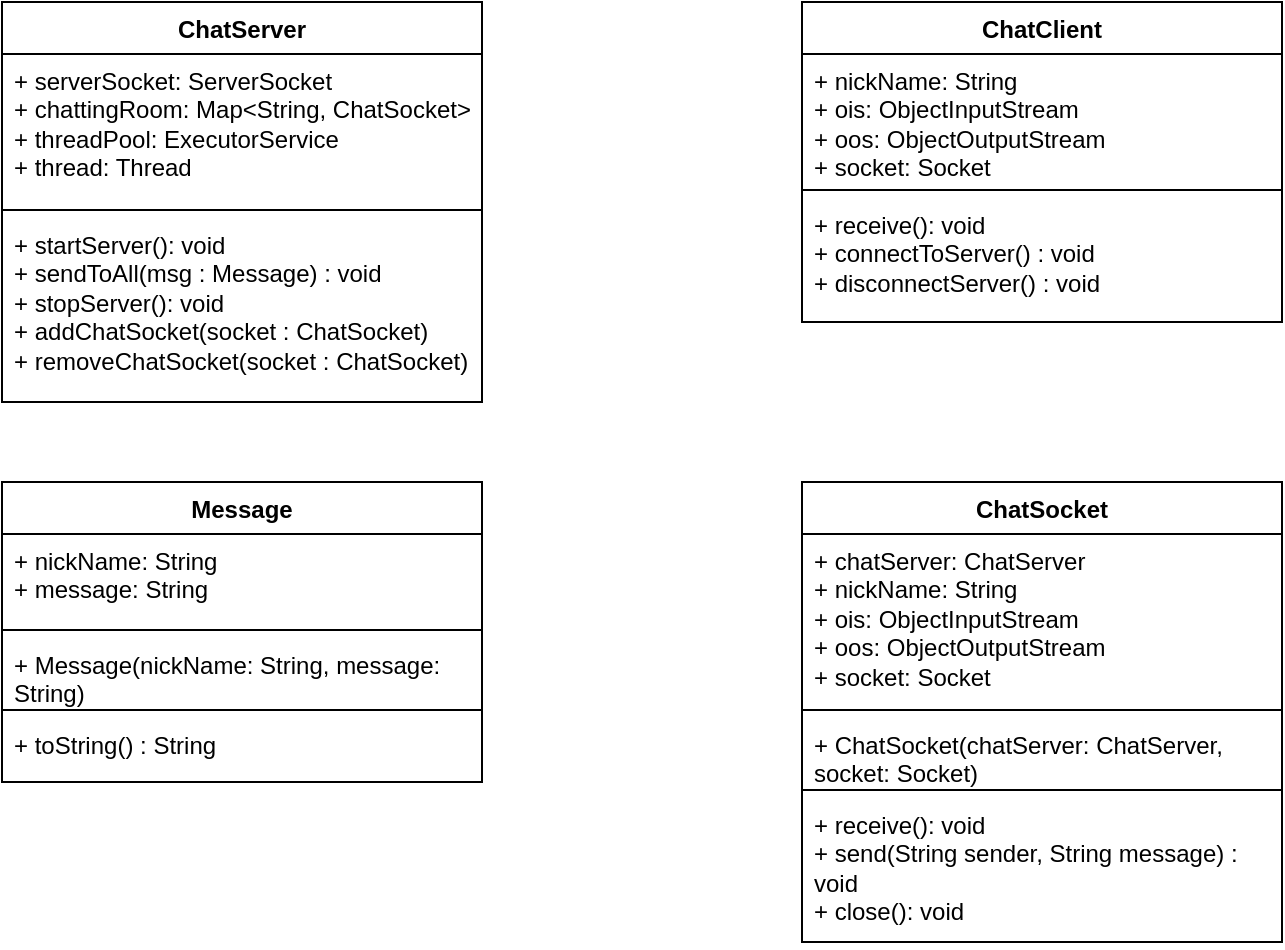 <mxfile version="24.7.2" type="device">
  <diagram name="페이지-1" id="Z1S-KfGZleMHR6X-gFGn">
    <mxGraphModel dx="1631" dy="1025" grid="1" gridSize="10" guides="1" tooltips="1" connect="1" arrows="1" fold="1" page="1" pageScale="1" pageWidth="827" pageHeight="1169" background="none" math="0" shadow="0">
      <root>
        <mxCell id="0" />
        <mxCell id="1" parent="0" />
        <mxCell id="n32i5Z1ZwP20C322o2zh-1" value="ChatClient" style="swimlane;fontStyle=1;align=center;verticalAlign=top;childLayout=stackLayout;horizontal=1;startSize=26;horizontalStack=0;resizeParent=1;resizeParentMax=0;resizeLast=0;collapsible=1;marginBottom=0;whiteSpace=wrap;html=1;" parent="1" vertex="1">
          <mxGeometry x="480" y="160" width="240" height="160" as="geometry" />
        </mxCell>
        <mxCell id="n32i5Z1ZwP20C322o2zh-2" value="+ nickName: String&lt;div&gt;+ ois: ObjectInputStream&lt;br&gt;&lt;/div&gt;&lt;div&gt;+ oos: ObjectOutputStream&lt;/div&gt;&lt;div&gt;+ socket: Socket&lt;/div&gt;" style="text;strokeColor=none;fillColor=none;align=left;verticalAlign=top;spacingLeft=4;spacingRight=4;overflow=hidden;rotatable=0;points=[[0,0.5],[1,0.5]];portConstraint=eastwest;whiteSpace=wrap;html=1;" parent="n32i5Z1ZwP20C322o2zh-1" vertex="1">
          <mxGeometry y="26" width="240" height="64" as="geometry" />
        </mxCell>
        <mxCell id="n32i5Z1ZwP20C322o2zh-3" value="" style="line;strokeWidth=1;fillColor=none;align=left;verticalAlign=middle;spacingTop=-1;spacingLeft=3;spacingRight=3;rotatable=0;labelPosition=right;points=[];portConstraint=eastwest;strokeColor=inherit;" parent="n32i5Z1ZwP20C322o2zh-1" vertex="1">
          <mxGeometry y="90" width="240" height="8" as="geometry" />
        </mxCell>
        <mxCell id="n32i5Z1ZwP20C322o2zh-4" value="+ receive(): void&lt;div&gt;+ connectToServer() : void&lt;/div&gt;&lt;div&gt;+ disconnectServer() : void&lt;/div&gt;" style="text;strokeColor=none;fillColor=none;align=left;verticalAlign=top;spacingLeft=4;spacingRight=4;overflow=hidden;rotatable=0;points=[[0,0.5],[1,0.5]];portConstraint=eastwest;whiteSpace=wrap;html=1;" parent="n32i5Z1ZwP20C322o2zh-1" vertex="1">
          <mxGeometry y="98" width="240" height="62" as="geometry" />
        </mxCell>
        <mxCell id="n32i5Z1ZwP20C322o2zh-5" value="ChatSocket" style="swimlane;fontStyle=1;align=center;verticalAlign=top;childLayout=stackLayout;horizontal=1;startSize=26;horizontalStack=0;resizeParent=1;resizeParentMax=0;resizeLast=0;collapsible=1;marginBottom=0;whiteSpace=wrap;html=1;" parent="1" vertex="1">
          <mxGeometry x="480" y="400" width="240" height="230" as="geometry" />
        </mxCell>
        <mxCell id="n32i5Z1ZwP20C322o2zh-6" value="&lt;div&gt;+ chatServer: ChatServer&lt;/div&gt;+ nickName: String&lt;div&gt;+ ois: ObjectInputStream&lt;br&gt;&lt;/div&gt;&lt;div&gt;+ oos: ObjectOutputStream&lt;/div&gt;&lt;div&gt;+ socket: Socket&lt;/div&gt;" style="text;strokeColor=none;fillColor=none;align=left;verticalAlign=top;spacingLeft=4;spacingRight=4;overflow=hidden;rotatable=0;points=[[0,0.5],[1,0.5]];portConstraint=eastwest;whiteSpace=wrap;html=1;" parent="n32i5Z1ZwP20C322o2zh-5" vertex="1">
          <mxGeometry y="26" width="240" height="84" as="geometry" />
        </mxCell>
        <mxCell id="n32i5Z1ZwP20C322o2zh-7" value="" style="line;strokeWidth=1;fillColor=none;align=left;verticalAlign=middle;spacingTop=-1;spacingLeft=3;spacingRight=3;rotatable=0;labelPosition=right;points=[];portConstraint=eastwest;strokeColor=inherit;" parent="n32i5Z1ZwP20C322o2zh-5" vertex="1">
          <mxGeometry y="110" width="240" height="8" as="geometry" />
        </mxCell>
        <mxCell id="n32i5Z1ZwP20C322o2zh-13" value="+ ChatSocket(chatServer: ChatServer, socket: Socket)" style="text;strokeColor=none;fillColor=none;align=left;verticalAlign=top;spacingLeft=4;spacingRight=4;overflow=hidden;rotatable=0;points=[[0,0.5],[1,0.5]];portConstraint=eastwest;whiteSpace=wrap;html=1;" parent="n32i5Z1ZwP20C322o2zh-5" vertex="1">
          <mxGeometry y="118" width="240" height="32" as="geometry" />
        </mxCell>
        <mxCell id="n32i5Z1ZwP20C322o2zh-14" value="" style="line;strokeWidth=1;fillColor=none;align=left;verticalAlign=middle;spacingTop=-1;spacingLeft=3;spacingRight=3;rotatable=0;labelPosition=right;points=[];portConstraint=eastwest;strokeColor=inherit;" parent="n32i5Z1ZwP20C322o2zh-5" vertex="1">
          <mxGeometry y="150" width="240" height="8" as="geometry" />
        </mxCell>
        <mxCell id="n32i5Z1ZwP20C322o2zh-8" value="+ receive(): void&lt;div&gt;+ send(String sender, String message) : void&lt;/div&gt;&lt;div&gt;+ close(): void&lt;/div&gt;" style="text;strokeColor=none;fillColor=none;align=left;verticalAlign=top;spacingLeft=4;spacingRight=4;overflow=hidden;rotatable=0;points=[[0,0.5],[1,0.5]];portConstraint=eastwest;whiteSpace=wrap;html=1;" parent="n32i5Z1ZwP20C322o2zh-5" vertex="1">
          <mxGeometry y="158" width="240" height="72" as="geometry" />
        </mxCell>
        <mxCell id="n32i5Z1ZwP20C322o2zh-9" value="ChatServer" style="swimlane;fontStyle=1;align=center;verticalAlign=top;childLayout=stackLayout;horizontal=1;startSize=26;horizontalStack=0;resizeParent=1;resizeParentMax=0;resizeLast=0;collapsible=1;marginBottom=0;whiteSpace=wrap;html=1;" parent="1" vertex="1">
          <mxGeometry x="80" y="160" width="240" height="200" as="geometry" />
        </mxCell>
        <mxCell id="n32i5Z1ZwP20C322o2zh-10" value="+ serverSocket: ServerSocket&lt;div&gt;+ chattingRoom: Map&amp;lt;String, ChatSocket&amp;gt;&lt;br&gt;&lt;/div&gt;&lt;div&gt;+ threadPool: ExecutorService&lt;/div&gt;&lt;div&gt;+ thread: Thread&lt;/div&gt;" style="text;strokeColor=none;fillColor=none;align=left;verticalAlign=top;spacingLeft=4;spacingRight=4;overflow=hidden;rotatable=0;points=[[0,0.5],[1,0.5]];portConstraint=eastwest;whiteSpace=wrap;html=1;" parent="n32i5Z1ZwP20C322o2zh-9" vertex="1">
          <mxGeometry y="26" width="240" height="74" as="geometry" />
        </mxCell>
        <mxCell id="n32i5Z1ZwP20C322o2zh-11" value="" style="line;strokeWidth=1;fillColor=none;align=left;verticalAlign=middle;spacingTop=-1;spacingLeft=3;spacingRight=3;rotatable=0;labelPosition=right;points=[];portConstraint=eastwest;strokeColor=inherit;" parent="n32i5Z1ZwP20C322o2zh-9" vertex="1">
          <mxGeometry y="100" width="240" height="8" as="geometry" />
        </mxCell>
        <mxCell id="n32i5Z1ZwP20C322o2zh-12" value="+ startServer(): void&lt;div&gt;+ sendToAll(&lt;span style=&quot;background-color: initial;&quot;&gt;msg :&amp;nbsp;&lt;/span&gt;&lt;span style=&quot;background-color: initial;&quot;&gt;Message) : void&lt;/span&gt;&lt;/div&gt;&lt;div&gt;+ stopServer(): void&lt;/div&gt;&lt;div&gt;+ addChatSocket(socket : ChatSocket)&lt;/div&gt;&lt;div&gt;+ removeChatSocket(socket : ChatSocket)&lt;/div&gt;" style="text;strokeColor=none;fillColor=none;align=left;verticalAlign=top;spacingLeft=4;spacingRight=4;overflow=hidden;rotatable=0;points=[[0,0.5],[1,0.5]];portConstraint=eastwest;whiteSpace=wrap;html=1;" parent="n32i5Z1ZwP20C322o2zh-9" vertex="1">
          <mxGeometry y="108" width="240" height="92" as="geometry" />
        </mxCell>
        <mxCell id="qE5EfWyhuDdfEKizhXet-5" value="Message" style="swimlane;fontStyle=1;align=center;verticalAlign=top;childLayout=stackLayout;horizontal=1;startSize=26;horizontalStack=0;resizeParent=1;resizeParentMax=0;resizeLast=0;collapsible=1;marginBottom=0;whiteSpace=wrap;html=1;" vertex="1" parent="1">
          <mxGeometry x="80" y="400" width="240" height="150" as="geometry" />
        </mxCell>
        <mxCell id="qE5EfWyhuDdfEKizhXet-6" value="&lt;div&gt;+ nickName: String&lt;/div&gt;&lt;div&gt;+ message: String&lt;/div&gt;" style="text;strokeColor=none;fillColor=none;align=left;verticalAlign=top;spacingLeft=4;spacingRight=4;overflow=hidden;rotatable=0;points=[[0,0.5],[1,0.5]];portConstraint=eastwest;whiteSpace=wrap;html=1;" vertex="1" parent="qE5EfWyhuDdfEKizhXet-5">
          <mxGeometry y="26" width="240" height="44" as="geometry" />
        </mxCell>
        <mxCell id="qE5EfWyhuDdfEKizhXet-7" value="" style="line;strokeWidth=1;fillColor=none;align=left;verticalAlign=middle;spacingTop=-1;spacingLeft=3;spacingRight=3;rotatable=0;labelPosition=right;points=[];portConstraint=eastwest;strokeColor=inherit;" vertex="1" parent="qE5EfWyhuDdfEKizhXet-5">
          <mxGeometry y="70" width="240" height="8" as="geometry" />
        </mxCell>
        <mxCell id="qE5EfWyhuDdfEKizhXet-8" value="+ Message(nickName: String, message: String)" style="text;strokeColor=none;fillColor=none;align=left;verticalAlign=top;spacingLeft=4;spacingRight=4;overflow=hidden;rotatable=0;points=[[0,0.5],[1,0.5]];portConstraint=eastwest;whiteSpace=wrap;html=1;" vertex="1" parent="qE5EfWyhuDdfEKizhXet-5">
          <mxGeometry y="78" width="240" height="32" as="geometry" />
        </mxCell>
        <mxCell id="qE5EfWyhuDdfEKizhXet-9" value="" style="line;strokeWidth=1;fillColor=none;align=left;verticalAlign=middle;spacingTop=-1;spacingLeft=3;spacingRight=3;rotatable=0;labelPosition=right;points=[];portConstraint=eastwest;strokeColor=inherit;" vertex="1" parent="qE5EfWyhuDdfEKizhXet-5">
          <mxGeometry y="110" width="240" height="8" as="geometry" />
        </mxCell>
        <mxCell id="qE5EfWyhuDdfEKizhXet-10" value="+ toString() : String" style="text;strokeColor=none;fillColor=none;align=left;verticalAlign=top;spacingLeft=4;spacingRight=4;overflow=hidden;rotatable=0;points=[[0,0.5],[1,0.5]];portConstraint=eastwest;whiteSpace=wrap;html=1;" vertex="1" parent="qE5EfWyhuDdfEKizhXet-5">
          <mxGeometry y="118" width="240" height="32" as="geometry" />
        </mxCell>
      </root>
    </mxGraphModel>
  </diagram>
</mxfile>
